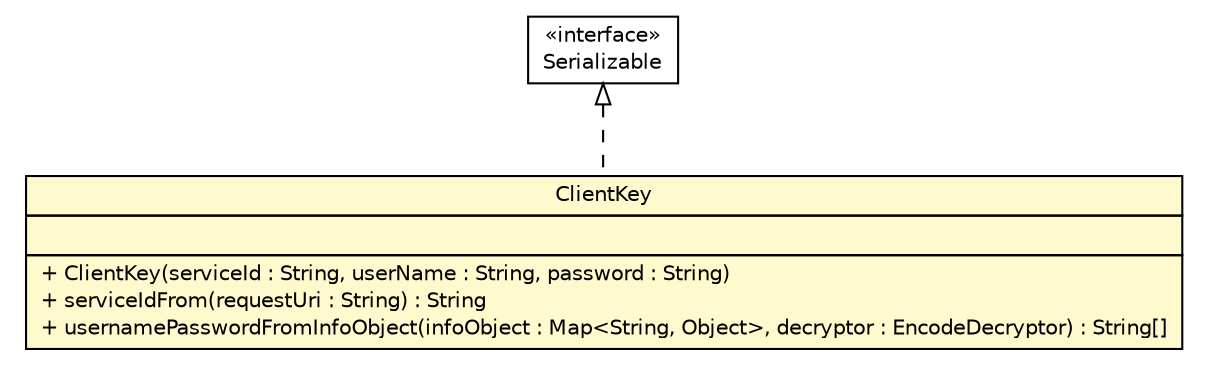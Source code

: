 #!/usr/local/bin/dot
#
# Class diagram 
# Generated by UMLGraph version R5_6-24-gf6e263 (http://www.umlgraph.org/)
#

digraph G {
	edge [fontname="Helvetica",fontsize=10,labelfontname="Helvetica",labelfontsize=10];
	node [fontname="Helvetica",fontsize=10,shape=plaintext];
	nodesep=0.25;
	ranksep=0.5;
	// com.yirendai.oss.environment.admin.ClientKey
	c95 [label=<<table title="com.yirendai.oss.environment.admin.ClientKey" border="0" cellborder="1" cellspacing="0" cellpadding="2" port="p" bgcolor="lemonChiffon" href="./ClientKey.html">
		<tr><td><table border="0" cellspacing="0" cellpadding="1">
<tr><td align="center" balign="center"> ClientKey </td></tr>
		</table></td></tr>
		<tr><td><table border="0" cellspacing="0" cellpadding="1">
<tr><td align="left" balign="left">  </td></tr>
		</table></td></tr>
		<tr><td><table border="0" cellspacing="0" cellpadding="1">
<tr><td align="left" balign="left"> + ClientKey(serviceId : String, userName : String, password : String) </td></tr>
<tr><td align="left" balign="left"> + serviceIdFrom(requestUri : String) : String </td></tr>
<tr><td align="left" balign="left"> + usernamePasswordFromInfoObject(infoObject : Map&lt;String, Object&gt;, decryptor : EncodeDecryptor) : String[] </td></tr>
		</table></td></tr>
		</table>>, URL="./ClientKey.html", fontname="Helvetica", fontcolor="black", fontsize=10.0];
	//com.yirendai.oss.environment.admin.ClientKey implements java.io.Serializable
	c107:p -> c95:p [dir=back,arrowtail=empty,style=dashed];
	// java.io.Serializable
	c107 [label=<<table title="java.io.Serializable" border="0" cellborder="1" cellspacing="0" cellpadding="2" port="p" href="http://java.sun.com/j2se/1.4.2/docs/api/java/io/Serializable.html">
		<tr><td><table border="0" cellspacing="0" cellpadding="1">
<tr><td align="center" balign="center"> &#171;interface&#187; </td></tr>
<tr><td align="center" balign="center"> Serializable </td></tr>
		</table></td></tr>
		</table>>, URL="http://java.sun.com/j2se/1.4.2/docs/api/java/io/Serializable.html", fontname="Helvetica", fontcolor="black", fontsize=10.0];
}

